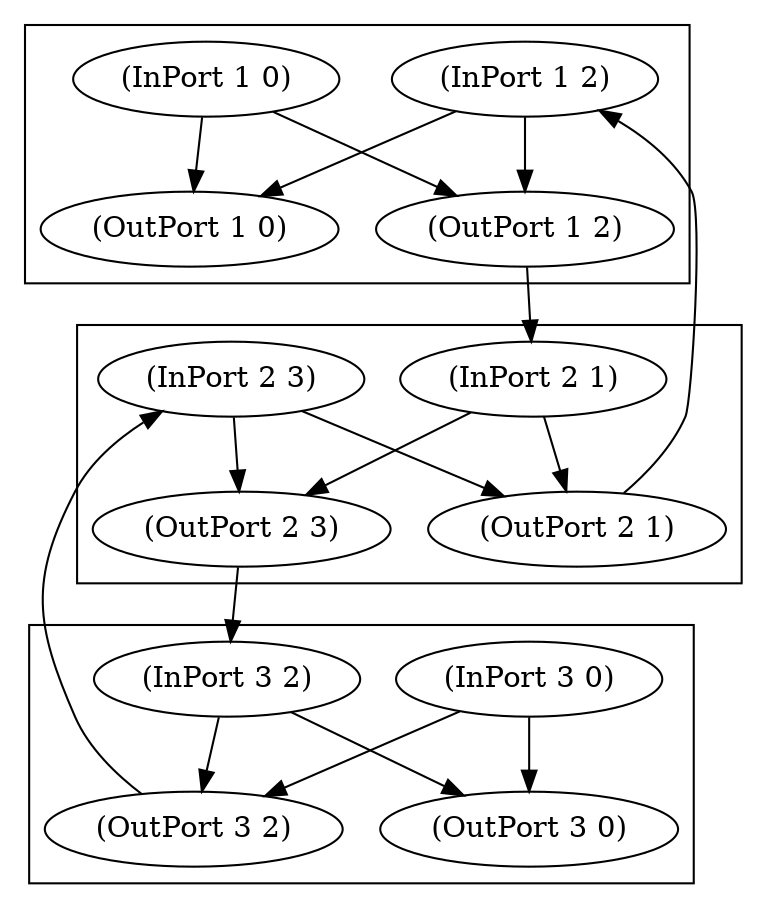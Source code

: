 digraph G {
  "(InPort 1 0)";
  "(InPort 1 2)";
  "(InPort 2 1)";
  "(InPort 2 3)";
  "(InPort 3 0)";
  "(InPort 3 2)";
  "(OutPort 1 0)";
  "(OutPort 1 2)";
  "(OutPort 2 1)";
  "(OutPort 2 3)";
  "(OutPort 3 0)";
  "(OutPort 3 2)";
  
  subgraph cluster_1 { "(OutPort 1 2)";"(OutPort 1 0)";"(InPort 1 2)";"(InPort 1 0)";
     };
  subgraph cluster_2 { "(OutPort 2 3)";"(OutPort 2 1)";"(InPort 2 3)";"(InPort 2 1)";
     };
  subgraph cluster_3 { "(OutPort 3 2)";"(OutPort 3 0)";"(InPort 3 2)";"(InPort 3 0)";
     };
  
  "(InPort 1 0)" -> "(OutPort 1 0)";
  "(InPort 1 0)" -> "(OutPort 1 2)";
  "(InPort 1 2)" -> "(OutPort 1 0)";
  "(InPort 1 2)" -> "(OutPort 1 2)";
  "(InPort 2 1)" -> "(OutPort 2 1)";
  "(InPort 2 1)" -> "(OutPort 2 3)";
  "(InPort 2 3)" -> "(OutPort 2 1)";
  "(InPort 2 3)" -> "(OutPort 2 3)";
  "(InPort 3 0)" -> "(OutPort 3 0)";
  "(InPort 3 0)" -> "(OutPort 3 2)";
  "(InPort 3 2)" -> "(OutPort 3 0)";
  "(InPort 3 2)" -> "(OutPort 3 2)";
  "(OutPort 1 2)" -> "(InPort 2 1)";
  "(OutPort 2 1)" -> "(InPort 1 2)";
  "(OutPort 2 3)" -> "(InPort 3 2)";
  "(OutPort 3 2)" -> "(InPort 2 3)";
  
  }